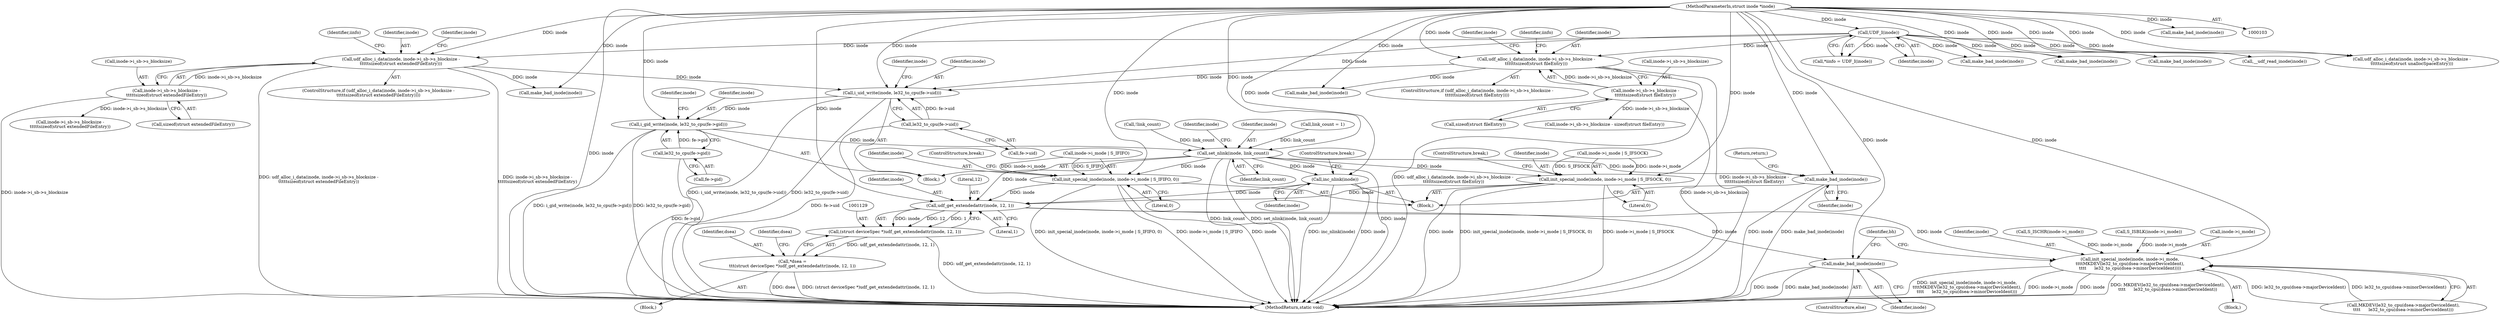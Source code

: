 digraph "0_linux_c03aa9f6e1f938618e6db2e23afef0574efeeb65@API" {
"1000605" [label="(Call,i_gid_write(inode, le32_to_cpu(fe->gid)))"];
"1000571" [label="(Call,i_uid_write(inode, le32_to_cpu(fe->uid)))"];
"1000116" [label="(Call,UDF_I(inode))"];
"1000104" [label="(MethodParameterIn,struct inode *inode)"];
"1000407" [label="(Call,udf_alloc_i_data(inode, inode->i_sb->s_blocksize -\n\t\t\t\t\tsizeof(struct extendedFileEntry)))"];
"1000409" [label="(Call,inode->i_sb->s_blocksize -\n\t\t\t\t\tsizeof(struct extendedFileEntry))"];
"1000463" [label="(Call,udf_alloc_i_data(inode, inode->i_sb->s_blocksize -\n\t\t\t\t\t\tsizeof(struct fileEntry)))"];
"1000465" [label="(Call,inode->i_sb->s_blocksize -\n\t\t\t\t\t\tsizeof(struct fileEntry))"];
"1000573" [label="(Call,le32_to_cpu(fe->uid))"];
"1000607" [label="(Call,le32_to_cpu(fe->gid))"];
"1000713" [label="(Call,set_nlink(inode, link_count))"];
"1000980" [label="(Call,inc_nlink(inode))"];
"1001130" [label="(Call,udf_get_extendedattr(inode, 12, 1))"];
"1001128" [label="(Call,(struct deviceSpec *)udf_get_extendedattr(inode, 12, 1))"];
"1001126" [label="(Call,*dsea =\n\t\t\t(struct deviceSpec *)udf_get_extendedattr(inode, 12, 1))"];
"1001137" [label="(Call,init_special_inode(inode, inode->i_mode,\n\t\t\t\tMKDEV(le32_to_cpu(dsea->majorDeviceIdent),\n\t\t\t\t      le32_to_cpu(dsea->minorDeviceIdent))))"];
"1001152" [label="(Call,make_bad_inode(inode))"];
"1001043" [label="(Call,init_special_inode(inode, inode->i_mode | S_IFIFO, 0))"];
"1001053" [label="(Call,init_special_inode(inode, inode->i_mode | S_IFSOCK, 0))"];
"1001111" [label="(Call,make_bad_inode(inode))"];
"1000471" [label="(Call,sizeof(struct fileEntry))"];
"1000571" [label="(Call,i_uid_write(inode, le32_to_cpu(fe->uid)))"];
"1000474" [label="(Call,make_bad_inode(inode))"];
"1001133" [label="(Literal,1)"];
"1000616" [label="(Identifier,inode)"];
"1001061" [label="(ControlStructure,break;)"];
"1000465" [label="(Call,inode->i_sb->s_blocksize -\n\t\t\t\t\t\tsizeof(struct fileEntry))"];
"1001135" [label="(Identifier,dsea)"];
"1000415" [label="(Call,sizeof(struct extendedFileEntry))"];
"1000475" [label="(Identifier,inode)"];
"1000582" [label="(Identifier,inode)"];
"1001138" [label="(Identifier,inode)"];
"1000718" [label="(Identifier,inode)"];
"1001136" [label="(Block,)"];
"1000480" [label="(Identifier,iinfo)"];
"1000715" [label="(Identifier,link_count)"];
"1000409" [label="(Call,inode->i_sb->s_blocksize -\n\t\t\t\t\tsizeof(struct extendedFileEntry))"];
"1001155" [label="(Identifier,bh)"];
"1001060" [label="(Literal,0)"];
"1000464" [label="(Identifier,inode)"];
"1001043" [label="(Call,init_special_inode(inode, inode->i_mode | S_IFIFO, 0))"];
"1001113" [label="(Return,return;)"];
"1000572" [label="(Identifier,inode)"];
"1000713" [label="(Call,set_nlink(inode, link_count))"];
"1000462" [label="(ControlStructure,if (udf_alloc_i_data(inode, inode->i_sb->s_blocksize -\n\t\t\t\t\t\tsizeof(struct fileEntry))))"];
"1000114" [label="(Call,*iinfo = UDF_I(inode))"];
"1000714" [label="(Identifier,inode)"];
"1000574" [label="(Call,fe->uid)"];
"1000424" [label="(Identifier,iinfo)"];
"1000982" [label="(ControlStructure,break;)"];
"1001111" [label="(Call,make_bad_inode(inode))"];
"1001132" [label="(Literal,12)"];
"1001126" [label="(Call,*dsea =\n\t\t\t(struct deviceSpec *)udf_get_extendedattr(inode, 12, 1))"];
"1001142" [label="(Call,MKDEV(le32_to_cpu(dsea->majorDeviceIdent),\n\t\t\t\t      le32_to_cpu(dsea->minorDeviceIdent)))"];
"1001153" [label="(Identifier,inode)"];
"1001054" [label="(Identifier,inode)"];
"1001151" [label="(ControlStructure,else)"];
"1001112" [label="(Identifier,inode)"];
"1001137" [label="(Call,init_special_inode(inode, inode->i_mode,\n\t\t\t\tMKDEV(le32_to_cpu(dsea->majorDeviceIdent),\n\t\t\t\t      le32_to_cpu(dsea->minorDeviceIdent))))"];
"1000608" [label="(Call,fe->gid)"];
"1000433" [label="(Call,inode->i_sb->s_blocksize -\n\t\t\t\t\tsizeof(struct extendedFileEntry))"];
"1001053" [label="(Call,init_special_inode(inode, inode->i_mode | S_IFSOCK, 0))"];
"1000542" [label="(Call,make_bad_inode(inode))"];
"1000290" [label="(Call,__udf_read_inode(inode))"];
"1001045" [label="(Call,inode->i_mode | S_IFIFO)"];
"1000981" [label="(Identifier,inode)"];
"1001128" [label="(Call,(struct deviceSpec *)udf_get_extendedattr(inode, 12, 1))"];
"1000408" [label="(Identifier,inode)"];
"1000418" [label="(Call,make_bad_inode(inode))"];
"1000105" [label="(Block,)"];
"1000980" [label="(Call,inc_nlink(inode))"];
"1001156" [label="(MethodReturn,static void)"];
"1000151" [label="(Call,make_bad_inode(inode))"];
"1000710" [label="(Call,link_count = 1)"];
"1000116" [label="(Call,UDF_I(inode))"];
"1001124" [label="(Block,)"];
"1000410" [label="(Call,inode->i_sb->s_blocksize)"];
"1000708" [label="(Call,!link_count)"];
"1000117" [label="(Identifier,inode)"];
"1000104" [label="(MethodParameterIn,struct inode *inode)"];
"1001116" [label="(Call,S_ISCHR(inode->i_mode))"];
"1000466" [label="(Call,inode->i_sb->s_blocksize)"];
"1000321" [label="(Call,make_bad_inode(inode))"];
"1000606" [label="(Identifier,inode)"];
"1000419" [label="(Identifier,inode)"];
"1001127" [label="(Identifier,dsea)"];
"1001044" [label="(Identifier,inode)"];
"1001051" [label="(ControlStructure,break;)"];
"1001131" [label="(Identifier,inode)"];
"1000178" [label="(Call,make_bad_inode(inode))"];
"1001055" [label="(Call,inode->i_mode | S_IFSOCK)"];
"1001050" [label="(Literal,0)"];
"1001120" [label="(Call,S_ISBLK(inode->i_mode))"];
"1000463" [label="(Call,udf_alloc_i_data(inode, inode->i_sb->s_blocksize -\n\t\t\t\t\t\tsizeof(struct fileEntry)))"];
"1000961" [label="(Block,)"];
"1000605" [label="(Call,i_gid_write(inode, le32_to_cpu(fe->gid)))"];
"1000573" [label="(Call,le32_to_cpu(fe->uid))"];
"1000406" [label="(ControlStructure,if (udf_alloc_i_data(inode, inode->i_sb->s_blocksize -\n\t\t\t\t\tsizeof(struct extendedFileEntry))))"];
"1000531" [label="(Call,udf_alloc_i_data(inode, inode->i_sb->s_blocksize -\n\t\t\t\t\tsizeof(struct unallocSpaceEntry)))"];
"1001152" [label="(Call,make_bad_inode(inode))"];
"1000607" [label="(Call,le32_to_cpu(fe->gid))"];
"1000407" [label="(Call,udf_alloc_i_data(inode, inode->i_sb->s_blocksize -\n\t\t\t\t\tsizeof(struct extendedFileEntry)))"];
"1001130" [label="(Call,udf_get_extendedattr(inode, 12, 1))"];
"1001139" [label="(Call,inode->i_mode)"];
"1000489" [label="(Call,inode->i_sb->s_blocksize - sizeof(struct fileEntry))"];
"1000605" -> "1000105"  [label="AST: "];
"1000605" -> "1000607"  [label="CFG: "];
"1000606" -> "1000605"  [label="AST: "];
"1000607" -> "1000605"  [label="AST: "];
"1000616" -> "1000605"  [label="CFG: "];
"1000605" -> "1001156"  [label="DDG: le32_to_cpu(fe->gid)"];
"1000605" -> "1001156"  [label="DDG: i_gid_write(inode, le32_to_cpu(fe->gid))"];
"1000571" -> "1000605"  [label="DDG: inode"];
"1000104" -> "1000605"  [label="DDG: inode"];
"1000607" -> "1000605"  [label="DDG: fe->gid"];
"1000605" -> "1000713"  [label="DDG: inode"];
"1000571" -> "1000105"  [label="AST: "];
"1000571" -> "1000573"  [label="CFG: "];
"1000572" -> "1000571"  [label="AST: "];
"1000573" -> "1000571"  [label="AST: "];
"1000582" -> "1000571"  [label="CFG: "];
"1000571" -> "1001156"  [label="DDG: i_uid_write(inode, le32_to_cpu(fe->uid))"];
"1000571" -> "1001156"  [label="DDG: le32_to_cpu(fe->uid)"];
"1000116" -> "1000571"  [label="DDG: inode"];
"1000407" -> "1000571"  [label="DDG: inode"];
"1000463" -> "1000571"  [label="DDG: inode"];
"1000104" -> "1000571"  [label="DDG: inode"];
"1000573" -> "1000571"  [label="DDG: fe->uid"];
"1000116" -> "1000114"  [label="AST: "];
"1000116" -> "1000117"  [label="CFG: "];
"1000117" -> "1000116"  [label="AST: "];
"1000114" -> "1000116"  [label="CFG: "];
"1000116" -> "1000114"  [label="DDG: inode"];
"1000104" -> "1000116"  [label="DDG: inode"];
"1000116" -> "1000151"  [label="DDG: inode"];
"1000116" -> "1000178"  [label="DDG: inode"];
"1000116" -> "1000290"  [label="DDG: inode"];
"1000116" -> "1000321"  [label="DDG: inode"];
"1000116" -> "1000407"  [label="DDG: inode"];
"1000116" -> "1000463"  [label="DDG: inode"];
"1000116" -> "1000531"  [label="DDG: inode"];
"1000104" -> "1000103"  [label="AST: "];
"1000104" -> "1001156"  [label="DDG: inode"];
"1000104" -> "1000151"  [label="DDG: inode"];
"1000104" -> "1000178"  [label="DDG: inode"];
"1000104" -> "1000290"  [label="DDG: inode"];
"1000104" -> "1000321"  [label="DDG: inode"];
"1000104" -> "1000407"  [label="DDG: inode"];
"1000104" -> "1000418"  [label="DDG: inode"];
"1000104" -> "1000463"  [label="DDG: inode"];
"1000104" -> "1000474"  [label="DDG: inode"];
"1000104" -> "1000531"  [label="DDG: inode"];
"1000104" -> "1000542"  [label="DDG: inode"];
"1000104" -> "1000713"  [label="DDG: inode"];
"1000104" -> "1000980"  [label="DDG: inode"];
"1000104" -> "1001043"  [label="DDG: inode"];
"1000104" -> "1001053"  [label="DDG: inode"];
"1000104" -> "1001111"  [label="DDG: inode"];
"1000104" -> "1001130"  [label="DDG: inode"];
"1000104" -> "1001137"  [label="DDG: inode"];
"1000104" -> "1001152"  [label="DDG: inode"];
"1000407" -> "1000406"  [label="AST: "];
"1000407" -> "1000409"  [label="CFG: "];
"1000408" -> "1000407"  [label="AST: "];
"1000409" -> "1000407"  [label="AST: "];
"1000419" -> "1000407"  [label="CFG: "];
"1000424" -> "1000407"  [label="CFG: "];
"1000407" -> "1001156"  [label="DDG: inode->i_sb->s_blocksize -\n\t\t\t\t\tsizeof(struct extendedFileEntry)"];
"1000407" -> "1001156"  [label="DDG: udf_alloc_i_data(inode, inode->i_sb->s_blocksize -\n\t\t\t\t\tsizeof(struct extendedFileEntry))"];
"1000409" -> "1000407"  [label="DDG: inode->i_sb->s_blocksize"];
"1000407" -> "1000418"  [label="DDG: inode"];
"1000409" -> "1000415"  [label="CFG: "];
"1000410" -> "1000409"  [label="AST: "];
"1000415" -> "1000409"  [label="AST: "];
"1000409" -> "1001156"  [label="DDG: inode->i_sb->s_blocksize"];
"1000409" -> "1000433"  [label="DDG: inode->i_sb->s_blocksize"];
"1000463" -> "1000462"  [label="AST: "];
"1000463" -> "1000465"  [label="CFG: "];
"1000464" -> "1000463"  [label="AST: "];
"1000465" -> "1000463"  [label="AST: "];
"1000475" -> "1000463"  [label="CFG: "];
"1000480" -> "1000463"  [label="CFG: "];
"1000463" -> "1001156"  [label="DDG: inode->i_sb->s_blocksize -\n\t\t\t\t\t\tsizeof(struct fileEntry)"];
"1000463" -> "1001156"  [label="DDG: udf_alloc_i_data(inode, inode->i_sb->s_blocksize -\n\t\t\t\t\t\tsizeof(struct fileEntry))"];
"1000465" -> "1000463"  [label="DDG: inode->i_sb->s_blocksize"];
"1000463" -> "1000474"  [label="DDG: inode"];
"1000465" -> "1000471"  [label="CFG: "];
"1000466" -> "1000465"  [label="AST: "];
"1000471" -> "1000465"  [label="AST: "];
"1000465" -> "1001156"  [label="DDG: inode->i_sb->s_blocksize"];
"1000465" -> "1000489"  [label="DDG: inode->i_sb->s_blocksize"];
"1000573" -> "1000574"  [label="CFG: "];
"1000574" -> "1000573"  [label="AST: "];
"1000573" -> "1001156"  [label="DDG: fe->uid"];
"1000607" -> "1000608"  [label="CFG: "];
"1000608" -> "1000607"  [label="AST: "];
"1000607" -> "1001156"  [label="DDG: fe->gid"];
"1000713" -> "1000105"  [label="AST: "];
"1000713" -> "1000715"  [label="CFG: "];
"1000714" -> "1000713"  [label="AST: "];
"1000715" -> "1000713"  [label="AST: "];
"1000718" -> "1000713"  [label="CFG: "];
"1000713" -> "1001156"  [label="DDG: inode"];
"1000713" -> "1001156"  [label="DDG: link_count"];
"1000713" -> "1001156"  [label="DDG: set_nlink(inode, link_count)"];
"1000708" -> "1000713"  [label="DDG: link_count"];
"1000710" -> "1000713"  [label="DDG: link_count"];
"1000713" -> "1000980"  [label="DDG: inode"];
"1000713" -> "1001043"  [label="DDG: inode"];
"1000713" -> "1001053"  [label="DDG: inode"];
"1000713" -> "1001111"  [label="DDG: inode"];
"1000713" -> "1001130"  [label="DDG: inode"];
"1000980" -> "1000961"  [label="AST: "];
"1000980" -> "1000981"  [label="CFG: "];
"1000981" -> "1000980"  [label="AST: "];
"1000982" -> "1000980"  [label="CFG: "];
"1000980" -> "1001156"  [label="DDG: inode"];
"1000980" -> "1001156"  [label="DDG: inc_nlink(inode)"];
"1000980" -> "1001130"  [label="DDG: inode"];
"1001130" -> "1001128"  [label="AST: "];
"1001130" -> "1001133"  [label="CFG: "];
"1001131" -> "1001130"  [label="AST: "];
"1001132" -> "1001130"  [label="AST: "];
"1001133" -> "1001130"  [label="AST: "];
"1001128" -> "1001130"  [label="CFG: "];
"1001130" -> "1001128"  [label="DDG: inode"];
"1001130" -> "1001128"  [label="DDG: 12"];
"1001130" -> "1001128"  [label="DDG: 1"];
"1001043" -> "1001130"  [label="DDG: inode"];
"1001053" -> "1001130"  [label="DDG: inode"];
"1001130" -> "1001137"  [label="DDG: inode"];
"1001130" -> "1001152"  [label="DDG: inode"];
"1001128" -> "1001126"  [label="AST: "];
"1001129" -> "1001128"  [label="AST: "];
"1001126" -> "1001128"  [label="CFG: "];
"1001128" -> "1001156"  [label="DDG: udf_get_extendedattr(inode, 12, 1)"];
"1001128" -> "1001126"  [label="DDG: udf_get_extendedattr(inode, 12, 1)"];
"1001126" -> "1001124"  [label="AST: "];
"1001127" -> "1001126"  [label="AST: "];
"1001135" -> "1001126"  [label="CFG: "];
"1001126" -> "1001156"  [label="DDG: dsea"];
"1001126" -> "1001156"  [label="DDG: (struct deviceSpec *)udf_get_extendedattr(inode, 12, 1)"];
"1001137" -> "1001136"  [label="AST: "];
"1001137" -> "1001142"  [label="CFG: "];
"1001138" -> "1001137"  [label="AST: "];
"1001139" -> "1001137"  [label="AST: "];
"1001142" -> "1001137"  [label="AST: "];
"1001155" -> "1001137"  [label="CFG: "];
"1001137" -> "1001156"  [label="DDG: init_special_inode(inode, inode->i_mode,\n\t\t\t\tMKDEV(le32_to_cpu(dsea->majorDeviceIdent),\n\t\t\t\t      le32_to_cpu(dsea->minorDeviceIdent)))"];
"1001137" -> "1001156"  [label="DDG: inode->i_mode"];
"1001137" -> "1001156"  [label="DDG: inode"];
"1001137" -> "1001156"  [label="DDG: MKDEV(le32_to_cpu(dsea->majorDeviceIdent),\n\t\t\t\t      le32_to_cpu(dsea->minorDeviceIdent))"];
"1001120" -> "1001137"  [label="DDG: inode->i_mode"];
"1001116" -> "1001137"  [label="DDG: inode->i_mode"];
"1001142" -> "1001137"  [label="DDG: le32_to_cpu(dsea->majorDeviceIdent)"];
"1001142" -> "1001137"  [label="DDG: le32_to_cpu(dsea->minorDeviceIdent)"];
"1001152" -> "1001151"  [label="AST: "];
"1001152" -> "1001153"  [label="CFG: "];
"1001153" -> "1001152"  [label="AST: "];
"1001155" -> "1001152"  [label="CFG: "];
"1001152" -> "1001156"  [label="DDG: make_bad_inode(inode)"];
"1001152" -> "1001156"  [label="DDG: inode"];
"1001043" -> "1000961"  [label="AST: "];
"1001043" -> "1001050"  [label="CFG: "];
"1001044" -> "1001043"  [label="AST: "];
"1001045" -> "1001043"  [label="AST: "];
"1001050" -> "1001043"  [label="AST: "];
"1001051" -> "1001043"  [label="CFG: "];
"1001043" -> "1001156"  [label="DDG: inode->i_mode | S_IFIFO"];
"1001043" -> "1001156"  [label="DDG: inode"];
"1001043" -> "1001156"  [label="DDG: init_special_inode(inode, inode->i_mode | S_IFIFO, 0)"];
"1001045" -> "1001043"  [label="DDG: inode->i_mode"];
"1001045" -> "1001043"  [label="DDG: S_IFIFO"];
"1001053" -> "1000961"  [label="AST: "];
"1001053" -> "1001060"  [label="CFG: "];
"1001054" -> "1001053"  [label="AST: "];
"1001055" -> "1001053"  [label="AST: "];
"1001060" -> "1001053"  [label="AST: "];
"1001061" -> "1001053"  [label="CFG: "];
"1001053" -> "1001156"  [label="DDG: inode->i_mode | S_IFSOCK"];
"1001053" -> "1001156"  [label="DDG: inode"];
"1001053" -> "1001156"  [label="DDG: init_special_inode(inode, inode->i_mode | S_IFSOCK, 0)"];
"1001055" -> "1001053"  [label="DDG: inode->i_mode"];
"1001055" -> "1001053"  [label="DDG: S_IFSOCK"];
"1001111" -> "1000961"  [label="AST: "];
"1001111" -> "1001112"  [label="CFG: "];
"1001112" -> "1001111"  [label="AST: "];
"1001113" -> "1001111"  [label="CFG: "];
"1001111" -> "1001156"  [label="DDG: make_bad_inode(inode)"];
"1001111" -> "1001156"  [label="DDG: inode"];
}
